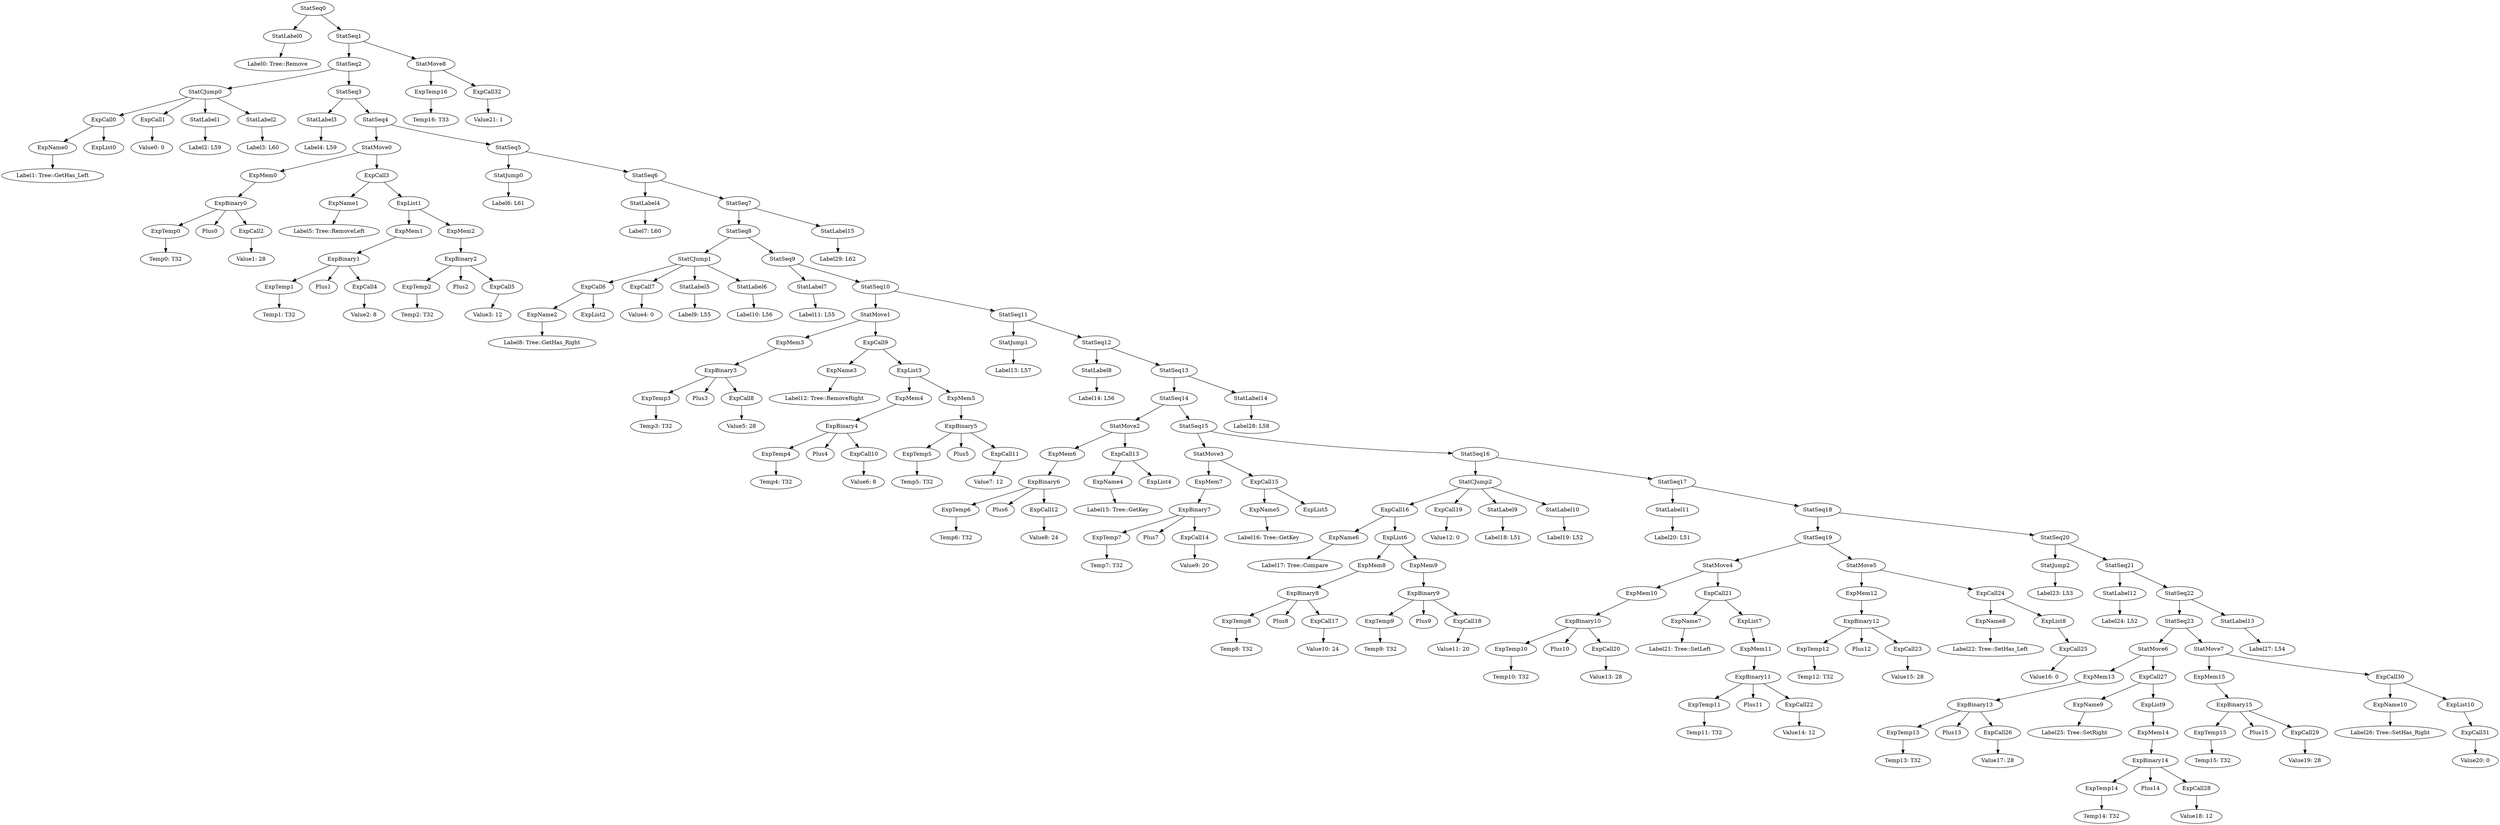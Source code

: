 digraph {
	ordering = out;
	ExpCall32 -> "Value21: 1";
	StatLabel15 -> "Label29: L62";
	StatLabel14 -> "Label28: L58";
	StatLabel13 -> "Label27: L54";
	StatSeq22 -> StatSeq23;
	StatSeq22 -> StatLabel13;
	ExpList10 -> ExpCall31;
	ExpCall31 -> "Value20: 0";
	ExpCall30 -> ExpName10;
	ExpCall30 -> ExpList10;
	ExpName10 -> "Label26: Tree::SetHas_Right";
	StatMove7 -> ExpMem15;
	StatMove7 -> ExpCall30;
	ExpTemp15 -> "Temp15: T32";
	ExpMem14 -> ExpBinary14;
	ExpCall28 -> "Value18: 12";
	ExpTemp14 -> "Temp14: T32";
	ExpName9 -> "Label25: Tree::SetRight";
	StatMove6 -> ExpMem13;
	StatMove6 -> ExpCall27;
	ExpMem13 -> ExpBinary13;
	ExpCall26 -> "Value17: 28";
	ExpTemp13 -> "Temp13: T32";
	StatSeq21 -> StatLabel12;
	StatSeq21 -> StatSeq22;
	StatLabel12 -> "Label24: L52";
	StatSeq18 -> StatSeq19;
	StatSeq18 -> StatSeq20;
	ExpList8 -> ExpCall25;
	ExpCall24 -> ExpName8;
	ExpCall24 -> ExpList8;
	ExpMem12 -> ExpBinary12;
	ExpCall23 -> "Value15: 28";
	StatSeq19 -> StatMove4;
	StatSeq19 -> StatMove5;
	ExpMem11 -> ExpBinary11;
	ExpTemp11 -> "Temp11: T32";
	ExpCall21 -> ExpName7;
	ExpCall21 -> ExpList7;
	ExpCall20 -> "Value13: 28";
	ExpBinary10 -> ExpTemp10;
	ExpBinary10 -> Plus10;
	ExpBinary10 -> ExpCall20;
	ExpMem3 -> ExpBinary3;
	StatMove8 -> ExpTemp16;
	StatMove8 -> ExpCall32;
	StatLabel7 -> "Label11: L55";
	ExpTemp12 -> "Temp12: T32";
	StatLabel6 -> "Label10: L56";
	ExpMem10 -> ExpBinary10;
	ExpTemp10 -> "Temp10: T32";
	ExpCall6 -> ExpName2;
	ExpCall6 -> ExpList2;
	ExpTemp3 -> "Temp3: T32";
	StatSeq8 -> StatCJump1;
	StatSeq8 -> StatSeq9;
	StatSeq6 -> StatLabel4;
	StatSeq6 -> StatSeq7;
	StatLabel8 -> "Label14: L56";
	ExpTemp5 -> "Temp5: T32";
	ExpBinary2 -> ExpTemp2;
	ExpBinary2 -> Plus2;
	ExpBinary2 -> ExpCall5;
	ExpMem5 -> ExpBinary5;
	ExpName1 -> "Label5: Tree::RemoveLeft";
	StatSeq10 -> StatMove1;
	StatSeq10 -> StatSeq11;
	StatSeq14 -> StatMove2;
	StatSeq14 -> StatSeq15;
	ExpCall1 -> "Value0: 0";
	ExpName7 -> "Label21: Tree::SetLeft";
	StatJump0 -> "Label6: L61";
	StatMove1 -> ExpMem3;
	StatMove1 -> ExpCall9;
	ExpBinary14 -> ExpTemp14;
	ExpBinary14 -> Plus14;
	ExpBinary14 -> ExpCall28;
	StatSeq5 -> StatJump0;
	StatSeq5 -> StatSeq6;
	StatLabel9 -> "Label18: L51";
	ExpName8 -> "Label22: Tree::SetHas_Left";
	StatLabel0 -> "Label0: Tree::Remove";
	StatSeq17 -> StatLabel11;
	StatSeq17 -> StatSeq18;
	StatCJump0 -> ExpCall0;
	StatCJump0 -> ExpCall1;
	StatCJump0 -> StatLabel1;
	StatCJump0 -> StatLabel2;
	ExpCall27 -> ExpName9;
	ExpCall27 -> ExpList9;
	StatSeq2 -> StatCJump0;
	StatSeq2 -> StatSeq3;
	StatSeq9 -> StatLabel7;
	StatSeq9 -> StatSeq10;
	ExpCall0 -> ExpName0;
	ExpCall0 -> ExpList0;
	ExpTemp2 -> "Temp2: T32";
	StatLabel11 -> "Label20: L51";
	StatSeq1 -> StatSeq2;
	StatSeq1 -> StatMove8;
	ExpMem2 -> ExpBinary2;
	StatLabel1 -> "Label2: L59";
	ExpName2 -> "Label8: Tree::GetHas_Right";
	ExpCall22 -> "Value14: 12";
	StatCJump1 -> ExpCall6;
	StatCJump1 -> ExpCall7;
	StatCJump1 -> StatLabel5;
	StatCJump1 -> StatLabel6;
	ExpCall3 -> ExpName1;
	ExpCall3 -> ExpList1;
	ExpBinary1 -> ExpTemp1;
	ExpBinary1 -> Plus1;
	ExpBinary1 -> ExpCall4;
	ExpBinary4 -> ExpTemp4;
	ExpBinary4 -> Plus4;
	ExpBinary4 -> ExpCall10;
	ExpList1 -> ExpMem1;
	ExpList1 -> ExpMem2;
	ExpTemp1 -> "Temp1: T32";
	StatSeq0 -> StatLabel0;
	StatSeq0 -> StatSeq1;
	ExpName0 -> "Label1: Tree::GetHas_Left";
	ExpBinary12 -> ExpTemp12;
	ExpBinary12 -> Plus12;
	ExpBinary12 -> ExpCall23;
	ExpName5 -> "Label16: Tree::GetKey";
	StatSeq3 -> StatLabel3;
	StatSeq3 -> StatSeq4;
	ExpBinary3 -> ExpTemp3;
	ExpBinary3 -> Plus3;
	ExpBinary3 -> ExpCall8;
	StatLabel3 -> "Label4: L59";
	ExpMem7 -> ExpBinary7;
	StatSeq15 -> StatMove3;
	StatSeq15 -> StatSeq16;
	ExpBinary15 -> ExpTemp15;
	ExpBinary15 -> Plus15;
	ExpBinary15 -> ExpCall29;
	ExpCall2 -> "Value1: 28";
	StatMove0 -> ExpMem0;
	StatMove0 -> ExpCall3;
	ExpTemp0 -> "Temp0: T32";
	ExpTemp7 -> "Temp7: T32";
	ExpBinary0 -> ExpTemp0;
	ExpBinary0 -> Plus0;
	ExpBinary0 -> ExpCall2;
	ExpMem0 -> ExpBinary0;
	ExpList9 -> ExpMem14;
	ExpCall18 -> "Value11: 20";
	ExpCall8 -> "Value5: 28";
	ExpCall5 -> "Value3: 12";
	ExpMem1 -> ExpBinary1;
	StatSeq13 -> StatSeq14;
	StatSeq13 -> StatLabel14;
	ExpMem9 -> ExpBinary9;
	ExpList7 -> ExpMem11;
	ExpName3 -> "Label12: Tree::RemoveRight";
	ExpCall9 -> ExpName3;
	ExpCall9 -> ExpList3;
	StatLabel5 -> "Label9: L55";
	ExpTemp4 -> "Temp4: T32";
	ExpCall10 -> "Value6: 8";
	ExpBinary11 -> ExpTemp11;
	ExpBinary11 -> Plus11;
	ExpBinary11 -> ExpCall22;
	ExpMem4 -> ExpBinary4;
	ExpName4 -> "Label15: Tree::GetKey";
	ExpList3 -> ExpMem4;
	ExpList3 -> ExpMem5;
	ExpBinary5 -> ExpTemp5;
	ExpBinary5 -> Plus5;
	ExpBinary5 -> ExpCall11;
	StatSeq20 -> StatJump2;
	StatSeq20 -> StatSeq21;
	StatSeq11 -> StatJump1;
	StatSeq11 -> StatSeq12;
	ExpCall11 -> "Value7: 12";
	StatSeq4 -> StatMove0;
	StatSeq4 -> StatSeq5;
	StatJump1 -> "Label13: L57";
	StatSeq12 -> StatLabel8;
	StatSeq12 -> StatSeq13;
	ExpTemp6 -> "Temp6: T32";
	ExpBinary6 -> ExpTemp6;
	ExpBinary6 -> Plus6;
	ExpBinary6 -> ExpCall12;
	StatMove5 -> ExpMem12;
	StatMove5 -> ExpCall24;
	StatMove4 -> ExpMem10;
	StatMove4 -> ExpCall21;
	StatLabel2 -> "Label3: L60";
	ExpCall12 -> "Value8: 24";
	ExpCall29 -> "Value19: 28";
	ExpMem6 -> ExpBinary6;
	ExpTemp16 -> "Temp16: T33";
	StatCJump2 -> ExpCall16;
	StatCJump2 -> ExpCall19;
	StatCJump2 -> StatLabel9;
	StatCJump2 -> StatLabel10;
	ExpBinary13 -> ExpTemp13;
	ExpBinary13 -> Plus13;
	ExpBinary13 -> ExpCall26;
	StatMove2 -> ExpMem6;
	StatMove2 -> ExpCall13;
	ExpCall13 -> ExpName4;
	ExpCall13 -> ExpList4;
	ExpMem15 -> ExpBinary15;
	ExpTemp8 -> "Temp8: T32";
	ExpCall25 -> "Value16: 0";
	ExpCall14 -> "Value9: 20";
	StatMove3 -> ExpMem7;
	StatMove3 -> ExpCall15;
	ExpCall15 -> ExpName5;
	ExpCall15 -> ExpList5;
	ExpName6 -> "Label17: Tree::Compare";
	StatSeq23 -> StatMove6;
	StatSeq23 -> StatMove7;
	StatLabel4 -> "Label7: L60";
	ExpCall16 -> ExpName6;
	ExpCall16 -> ExpList6;
	ExpBinary8 -> ExpTemp8;
	ExpBinary8 -> Plus8;
	ExpBinary8 -> ExpCall17;
	ExpCall17 -> "Value10: 24";
	ExpMem8 -> ExpBinary8;
	ExpList6 -> ExpMem8;
	ExpList6 -> ExpMem9;
	ExpCall4 -> "Value2: 8";
	ExpTemp9 -> "Temp9: T32";
	ExpBinary7 -> ExpTemp7;
	ExpBinary7 -> Plus7;
	ExpBinary7 -> ExpCall14;
	ExpBinary9 -> ExpTemp9;
	ExpBinary9 -> Plus9;
	ExpBinary9 -> ExpCall18;
	ExpCall7 -> "Value4: 0";
	ExpCall19 -> "Value12: 0";
	StatJump2 -> "Label23: L53";
	StatLabel10 -> "Label19: L52";
	StatSeq7 -> StatSeq8;
	StatSeq7 -> StatLabel15;
	StatSeq16 -> StatCJump2;
	StatSeq16 -> StatSeq17;
}


